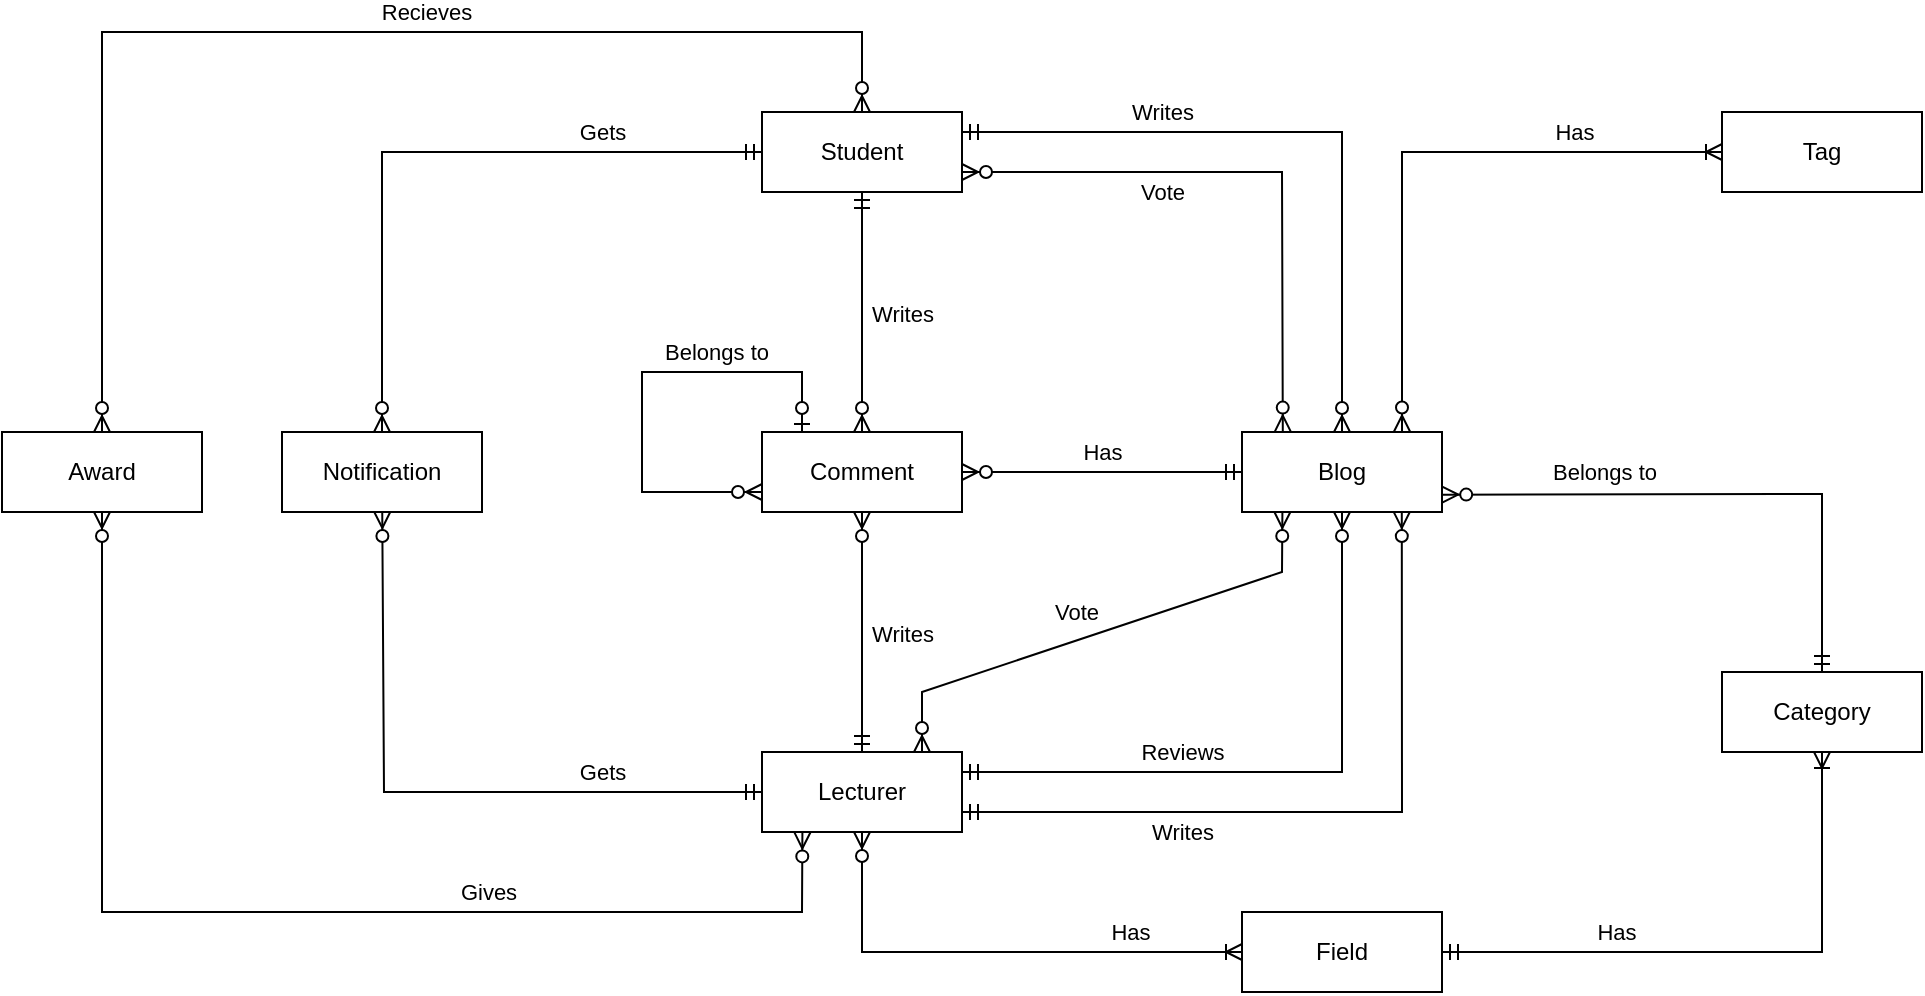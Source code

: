 <mxfile version="14.9.6" type="device"><diagram id="mlcodPoffRYNNn60QxAg" name="Page-1"><mxGraphModel dx="1410" dy="838" grid="1" gridSize="10" guides="1" tooltips="1" connect="1" arrows="1" fold="1" page="1" pageScale="1" pageWidth="850" pageHeight="1100" math="0" shadow="0"><root><mxCell id="0"/><mxCell id="1" parent="0"/><mxCell id="1gAU3RkKpFoH8oOaX0I1-1" value="Student" style="whiteSpace=wrap;html=1;align=center;" parent="1" vertex="1"><mxGeometry x="600" y="280" width="100" height="40" as="geometry"/></mxCell><mxCell id="1gAU3RkKpFoH8oOaX0I1-11" value="Lecturer" style="whiteSpace=wrap;html=1;align=center;" parent="1" vertex="1"><mxGeometry x="600" y="600" width="100" height="40" as="geometry"/></mxCell><mxCell id="1gAU3RkKpFoH8oOaX0I1-14" value="Field" style="whiteSpace=wrap;html=1;align=center;" parent="1" vertex="1"><mxGeometry x="840" y="680" width="100" height="40" as="geometry"/></mxCell><mxCell id="1gAU3RkKpFoH8oOaX0I1-15" value="Category" style="whiteSpace=wrap;html=1;align=center;" parent="1" vertex="1"><mxGeometry x="1080" y="560" width="100" height="40" as="geometry"/></mxCell><mxCell id="1gAU3RkKpFoH8oOaX0I1-16" value="Comment" style="whiteSpace=wrap;html=1;align=center;" parent="1" vertex="1"><mxGeometry x="600" y="440" width="100" height="40" as="geometry"/></mxCell><mxCell id="1gAU3RkKpFoH8oOaX0I1-19" value="Notification" style="whiteSpace=wrap;html=1;align=center;" parent="1" vertex="1"><mxGeometry x="360" y="440" width="100" height="40" as="geometry"/></mxCell><mxCell id="1gAU3RkKpFoH8oOaX0I1-20" value="Blog" style="whiteSpace=wrap;html=1;align=center;" parent="1" vertex="1"><mxGeometry x="840" y="440" width="100" height="40" as="geometry"/></mxCell><mxCell id="1gAU3RkKpFoH8oOaX0I1-21" value="Tag" style="whiteSpace=wrap;html=1;align=center;" parent="1" vertex="1"><mxGeometry x="1080" y="280" width="100" height="40" as="geometry"/></mxCell><mxCell id="1gAU3RkKpFoH8oOaX0I1-24" value="" style="endArrow=ERzeroToMany;html=1;rounded=0;startArrow=ERmandOne;startFill=0;endFill=1;entryX=0.5;entryY=0;entryDx=0;entryDy=0;exitX=1;exitY=0.25;exitDx=0;exitDy=0;" parent="1" source="1gAU3RkKpFoH8oOaX0I1-1" target="1gAU3RkKpFoH8oOaX0I1-20" edge="1"><mxGeometry relative="1" as="geometry"><mxPoint x="770" y="540" as="sourcePoint"/><mxPoint x="930" y="540" as="targetPoint"/><Array as="points"><mxPoint x="890" y="290"/></Array></mxGeometry></mxCell><mxCell id="1gAU3RkKpFoH8oOaX0I1-35" value="Writes" style="edgeLabel;html=1;align=center;verticalAlign=middle;resizable=0;points=[];" parent="1gAU3RkKpFoH8oOaX0I1-24" vertex="1" connectable="0"><mxGeometry x="-0.24" y="2" relative="1" as="geometry"><mxPoint x="-29" y="-8" as="offset"/></mxGeometry></mxCell><mxCell id="1gAU3RkKpFoH8oOaX0I1-25" value="" style="endArrow=ERzeroToMany;html=1;rounded=0;startArrow=ERmandOne;startFill=0;endFill=1;exitX=1;exitY=0.75;exitDx=0;exitDy=0;entryX=0.799;entryY=1.001;entryDx=0;entryDy=0;entryPerimeter=0;" parent="1" source="1gAU3RkKpFoH8oOaX0I1-11" target="1gAU3RkKpFoH8oOaX0I1-20" edge="1"><mxGeometry relative="1" as="geometry"><mxPoint x="770" y="540" as="sourcePoint"/><mxPoint x="870" y="490" as="targetPoint"/><Array as="points"><mxPoint x="920" y="630"/></Array></mxGeometry></mxCell><mxCell id="1gAU3RkKpFoH8oOaX0I1-38" value="Writes" style="edgeLabel;html=1;align=center;verticalAlign=middle;resizable=0;points=[];" parent="1gAU3RkKpFoH8oOaX0I1-25" vertex="1" connectable="0"><mxGeometry x="0.097" y="-3" relative="1" as="geometry"><mxPoint x="-93" y="7" as="offset"/></mxGeometry></mxCell><mxCell id="1gAU3RkKpFoH8oOaX0I1-26" value="" style="endArrow=ERoneToMany;html=1;rounded=0;startArrow=ERzeroToMany;startFill=1;endFill=0;" parent="1" source="1gAU3RkKpFoH8oOaX0I1-11" target="1gAU3RkKpFoH8oOaX0I1-14" edge="1"><mxGeometry relative="1" as="geometry"><mxPoint x="710" y="570" as="sourcePoint"/><mxPoint x="870" y="570" as="targetPoint"/><Array as="points"><mxPoint x="650" y="700"/></Array></mxGeometry></mxCell><mxCell id="1gAU3RkKpFoH8oOaX0I1-45" value="Has" style="edgeLabel;html=1;align=center;verticalAlign=middle;resizable=0;points=[];" parent="1gAU3RkKpFoH8oOaX0I1-26" vertex="1" connectable="0"><mxGeometry x="0.042" relative="1" as="geometry"><mxPoint x="63" y="-10" as="offset"/></mxGeometry></mxCell><mxCell id="1gAU3RkKpFoH8oOaX0I1-27" value="" style="endArrow=ERmandOne;html=1;rounded=0;startArrow=ERoneToMany;startFill=0;endFill=0;" parent="1" source="1gAU3RkKpFoH8oOaX0I1-15" target="1gAU3RkKpFoH8oOaX0I1-14" edge="1"><mxGeometry relative="1" as="geometry"><mxPoint x="710" y="570" as="sourcePoint"/><mxPoint x="870" y="570" as="targetPoint"/><Array as="points"><mxPoint x="1130" y="700"/></Array></mxGeometry></mxCell><mxCell id="1gAU3RkKpFoH8oOaX0I1-46" value="Has" style="edgeLabel;html=1;align=center;verticalAlign=middle;resizable=0;points=[];" parent="1gAU3RkKpFoH8oOaX0I1-27" vertex="1" connectable="0"><mxGeometry x="0.099" y="-1" relative="1" as="geometry"><mxPoint x="-44" y="-9" as="offset"/></mxGeometry></mxCell><mxCell id="1gAU3RkKpFoH8oOaX0I1-28" value="" style="endArrow=ERmandOne;html=1;rounded=0;exitX=1.001;exitY=0.783;exitDx=0;exitDy=0;exitPerimeter=0;startArrow=ERzeroToMany;startFill=1;endFill=0;" parent="1" source="1gAU3RkKpFoH8oOaX0I1-20" target="1gAU3RkKpFoH8oOaX0I1-15" edge="1"><mxGeometry relative="1" as="geometry"><mxPoint x="710" y="570" as="sourcePoint"/><mxPoint x="870" y="570" as="targetPoint"/><Array as="points"><mxPoint x="1130" y="471"/></Array></mxGeometry></mxCell><mxCell id="1gAU3RkKpFoH8oOaX0I1-47" value="Belongs to" style="edgeLabel;html=1;align=center;verticalAlign=middle;resizable=0;points=[];" parent="1gAU3RkKpFoH8oOaX0I1-28" vertex="1" connectable="0"><mxGeometry x="-0.057" y="-1" relative="1" as="geometry"><mxPoint x="-51" y="-12" as="offset"/></mxGeometry></mxCell><mxCell id="1gAU3RkKpFoH8oOaX0I1-29" value="" style="endArrow=ERoneToMany;html=1;rounded=0;startArrow=ERzeroToMany;startFill=1;endFill=0;exitX=0.8;exitY=-0.006;exitDx=0;exitDy=0;exitPerimeter=0;" parent="1" source="1gAU3RkKpFoH8oOaX0I1-20" target="1gAU3RkKpFoH8oOaX0I1-21" edge="1"><mxGeometry relative="1" as="geometry"><mxPoint x="920" y="439" as="sourcePoint"/><mxPoint x="870" y="570" as="targetPoint"/><Array as="points"><mxPoint x="920" y="300"/><mxPoint x="930" y="300"/></Array></mxGeometry></mxCell><mxCell id="1gAU3RkKpFoH8oOaX0I1-48" value="Has" style="edgeLabel;html=1;align=center;verticalAlign=middle;resizable=0;points=[];" parent="1gAU3RkKpFoH8oOaX0I1-29" vertex="1" connectable="0"><mxGeometry x="0.229" relative="1" as="geometry"><mxPoint x="42" y="-10" as="offset"/></mxGeometry></mxCell><mxCell id="1gAU3RkKpFoH8oOaX0I1-30" value="" style="endArrow=ERmandOne;html=1;rounded=0;endFill=0;startArrow=ERzeroToMany;startFill=1;" parent="1" source="1gAU3RkKpFoH8oOaX0I1-19" target="1gAU3RkKpFoH8oOaX0I1-1" edge="1"><mxGeometry relative="1" as="geometry"><mxPoint x="940" y="490" as="sourcePoint"/><mxPoint x="1100" y="490" as="targetPoint"/><Array as="points"><mxPoint x="410" y="300"/></Array></mxGeometry></mxCell><mxCell id="1gAU3RkKpFoH8oOaX0I1-42" value="Gets" style="edgeLabel;html=1;align=center;verticalAlign=middle;resizable=0;points=[];" parent="1gAU3RkKpFoH8oOaX0I1-30" vertex="1" connectable="0"><mxGeometry x="0.702" y="-1" relative="1" as="geometry"><mxPoint x="-31" y="-11" as="offset"/></mxGeometry></mxCell><mxCell id="1gAU3RkKpFoH8oOaX0I1-31" value="" style="endArrow=ERmandOne;html=1;rounded=0;startArrow=ERzeroToMany;startFill=1;endFill=0;" parent="1" source="1gAU3RkKpFoH8oOaX0I1-19" target="1gAU3RkKpFoH8oOaX0I1-11" edge="1"><mxGeometry relative="1" as="geometry"><mxPoint x="940" y="490" as="sourcePoint"/><mxPoint x="1100" y="490" as="targetPoint"/><Array as="points"><mxPoint x="411" y="620"/></Array></mxGeometry></mxCell><mxCell id="1gAU3RkKpFoH8oOaX0I1-43" value="Gets" style="edgeLabel;html=1;align=center;verticalAlign=middle;resizable=0;points=[];" parent="1gAU3RkKpFoH8oOaX0I1-31" vertex="1" connectable="0"><mxGeometry x="0.002" y="2" relative="1" as="geometry"><mxPoint x="84" y="-8" as="offset"/></mxGeometry></mxCell><mxCell id="1gAU3RkKpFoH8oOaX0I1-32" value="" style="endArrow=ERmandOne;html=1;rounded=0;startArrow=ERzeroToMany;startFill=1;endFill=0;" parent="1" source="1gAU3RkKpFoH8oOaX0I1-16" target="1gAU3RkKpFoH8oOaX0I1-20" edge="1"><mxGeometry relative="1" as="geometry"><mxPoint x="940" y="490" as="sourcePoint"/><mxPoint x="1100" y="490" as="targetPoint"/></mxGeometry></mxCell><mxCell id="1gAU3RkKpFoH8oOaX0I1-44" value="Has" style="edgeLabel;html=1;align=center;verticalAlign=middle;resizable=0;points=[];" parent="1gAU3RkKpFoH8oOaX0I1-32" vertex="1" connectable="0"><mxGeometry x="-0.5" relative="1" as="geometry"><mxPoint x="35" y="-10" as="offset"/></mxGeometry></mxCell><mxCell id="1gAU3RkKpFoH8oOaX0I1-33" value="" style="endArrow=ERzeroToMany;html=1;rounded=0;startArrow=ERmandOne;startFill=0;endFill=1;" parent="1" source="1gAU3RkKpFoH8oOaX0I1-1" target="1gAU3RkKpFoH8oOaX0I1-16" edge="1"><mxGeometry relative="1" as="geometry"><mxPoint x="940" y="490" as="sourcePoint"/><mxPoint x="1100" y="490" as="targetPoint"/></mxGeometry></mxCell><mxCell id="1gAU3RkKpFoH8oOaX0I1-36" value="Writes" style="edgeLabel;html=1;align=center;verticalAlign=middle;resizable=0;points=[];" parent="1gAU3RkKpFoH8oOaX0I1-33" vertex="1" connectable="0"><mxGeometry x="-0.342" y="3" relative="1" as="geometry"><mxPoint x="17" y="21" as="offset"/></mxGeometry></mxCell><mxCell id="1gAU3RkKpFoH8oOaX0I1-34" value="" style="endArrow=ERmandOne;html=1;rounded=0;startArrow=ERzeroToMany;startFill=1;endFill=0;" parent="1" source="1gAU3RkKpFoH8oOaX0I1-16" target="1gAU3RkKpFoH8oOaX0I1-11" edge="1"><mxGeometry relative="1" as="geometry"><mxPoint x="940" y="490" as="sourcePoint"/><mxPoint x="1100" y="490" as="targetPoint"/></mxGeometry></mxCell><mxCell id="1gAU3RkKpFoH8oOaX0I1-39" value="Writes" style="edgeLabel;html=1;align=center;verticalAlign=middle;resizable=0;points=[];" parent="1gAU3RkKpFoH8oOaX0I1-34" vertex="1" connectable="0"><mxGeometry x="-0.411" y="-2" relative="1" as="geometry"><mxPoint x="22" y="25" as="offset"/></mxGeometry></mxCell><mxCell id="1gAU3RkKpFoH8oOaX0I1-40" value="" style="endArrow=ERzeroToMany;html=1;rounded=0;startArrow=ERzeroToOne;startFill=1;endFill=1;exitX=0.2;exitY=0;exitDx=0;exitDy=0;exitPerimeter=0;entryX=0;entryY=0.75;entryDx=0;entryDy=0;" parent="1" source="1gAU3RkKpFoH8oOaX0I1-16" target="1gAU3RkKpFoH8oOaX0I1-16" edge="1"><mxGeometry relative="1" as="geometry"><mxPoint x="610" y="440" as="sourcePoint"/><mxPoint x="600" y="380" as="targetPoint"/><Array as="points"><mxPoint x="620" y="410"/><mxPoint x="540" y="410"/><mxPoint x="540" y="460"/><mxPoint x="540" y="470"/></Array></mxGeometry></mxCell><mxCell id="1gAU3RkKpFoH8oOaX0I1-41" value="Belongs to" style="edgeLabel;html=1;align=center;verticalAlign=middle;resizable=0;points=[];" parent="1gAU3RkKpFoH8oOaX0I1-40" vertex="1" connectable="0"><mxGeometry x="-0.326" relative="1" as="geometry"><mxPoint x="4" y="-10" as="offset"/></mxGeometry></mxCell><mxCell id="1gAU3RkKpFoH8oOaX0I1-49" value="" style="endArrow=ERzeroToMany;html=1;rounded=0;exitX=1;exitY=0.25;exitDx=0;exitDy=0;startArrow=ERmandOne;startFill=0;endFill=1;entryX=0.5;entryY=1;entryDx=0;entryDy=0;" parent="1" source="1gAU3RkKpFoH8oOaX0I1-11" target="1gAU3RkKpFoH8oOaX0I1-20" edge="1"><mxGeometry relative="1" as="geometry"><mxPoint x="780" y="520" as="sourcePoint"/><mxPoint x="850" y="480" as="targetPoint"/><Array as="points"><mxPoint x="740" y="610"/><mxPoint x="890" y="610"/><mxPoint x="890" y="520"/></Array></mxGeometry></mxCell><mxCell id="1gAU3RkKpFoH8oOaX0I1-50" value="Reviews" style="edgeLabel;html=1;align=center;verticalAlign=middle;resizable=0;points=[];" parent="1gAU3RkKpFoH8oOaX0I1-49" vertex="1" connectable="0"><mxGeometry x="0.13" y="-2" relative="1" as="geometry"><mxPoint x="-71" y="-12" as="offset"/></mxGeometry></mxCell><mxCell id="1gAU3RkKpFoH8oOaX0I1-52" value="" style="endArrow=ERzeroToMany;html=1;rounded=0;exitX=1;exitY=0.75;exitDx=0;exitDy=0;entryX=0.204;entryY=-0.005;entryDx=0;entryDy=0;entryPerimeter=0;startArrow=ERzeroToMany;startFill=1;endFill=1;" parent="1" source="1gAU3RkKpFoH8oOaX0I1-1" target="1gAU3RkKpFoH8oOaX0I1-20" edge="1"><mxGeometry relative="1" as="geometry"><mxPoint x="730" y="390" as="sourcePoint"/><mxPoint x="890" y="390" as="targetPoint"/><Array as="points"><mxPoint x="860" y="310"/></Array></mxGeometry></mxCell><mxCell id="1gAU3RkKpFoH8oOaX0I1-53" value="Vote" style="edgeLabel;html=1;align=center;verticalAlign=middle;resizable=0;points=[];" parent="1gAU3RkKpFoH8oOaX0I1-52" vertex="1" connectable="0"><mxGeometry x="-0.326" relative="1" as="geometry"><mxPoint x="2" y="10" as="offset"/></mxGeometry></mxCell><mxCell id="1gAU3RkKpFoH8oOaX0I1-54" value="" style="endArrow=ERzeroToMany;html=1;rounded=0;startArrow=ERzeroToMany;startFill=1;endFill=1;exitX=0.202;exitY=1;exitDx=0;exitDy=0;exitPerimeter=0;" parent="1" source="1gAU3RkKpFoH8oOaX0I1-20" edge="1"><mxGeometry relative="1" as="geometry"><mxPoint x="670.0" y="450" as="sourcePoint"/><mxPoint x="680" y="600" as="targetPoint"/><Array as="points"><mxPoint x="860" y="510"/><mxPoint x="680" y="570"/></Array></mxGeometry></mxCell><mxCell id="1gAU3RkKpFoH8oOaX0I1-55" value="Vote" style="edgeLabel;html=1;align=center;verticalAlign=middle;resizable=0;points=[];" parent="1gAU3RkKpFoH8oOaX0I1-54" vertex="1" connectable="0"><mxGeometry x="-0.326" relative="1" as="geometry"><mxPoint x="-52" y="3" as="offset"/></mxGeometry></mxCell><mxCell id="CsECCzUe9dhN58skx4ch-1" value="Award" style="whiteSpace=wrap;html=1;align=center;" vertex="1" parent="1"><mxGeometry x="220" y="440" width="100" height="40" as="geometry"/></mxCell><mxCell id="CsECCzUe9dhN58skx4ch-2" value="" style="endArrow=ERzeroToMany;html=1;rounded=0;startArrow=ERzeroToMany;startFill=1;endFill=1;" edge="1" parent="1" source="CsECCzUe9dhN58skx4ch-1" target="1gAU3RkKpFoH8oOaX0I1-1"><mxGeometry relative="1" as="geometry"><mxPoint x="440" y="350" as="sourcePoint"/><mxPoint x="600" y="350" as="targetPoint"/><Array as="points"><mxPoint x="270" y="240"/><mxPoint x="650" y="240"/></Array></mxGeometry></mxCell><mxCell id="CsECCzUe9dhN58skx4ch-3" value="Recieves" style="edgeLabel;html=1;align=center;verticalAlign=middle;resizable=0;points=[];" vertex="1" connectable="0" parent="CsECCzUe9dhN58skx4ch-2"><mxGeometry x="0.312" y="-1" relative="1" as="geometry"><mxPoint x="-45" y="-11" as="offset"/></mxGeometry></mxCell><mxCell id="CsECCzUe9dhN58skx4ch-4" value="" style="endArrow=ERzeroToMany;html=1;rounded=0;entryX=0.202;entryY=1.005;entryDx=0;entryDy=0;entryPerimeter=0;startArrow=ERzeroToMany;startFill=1;endFill=1;" edge="1" parent="1" source="CsECCzUe9dhN58skx4ch-1" target="1gAU3RkKpFoH8oOaX0I1-11"><mxGeometry relative="1" as="geometry"><mxPoint x="410" y="670" as="sourcePoint"/><mxPoint x="570" y="670" as="targetPoint"/><Array as="points"><mxPoint x="270" y="680"/><mxPoint x="620" y="680"/></Array></mxGeometry></mxCell><mxCell id="CsECCzUe9dhN58skx4ch-5" value="Gives" style="edgeLabel;html=1;align=center;verticalAlign=middle;resizable=0;points=[];" vertex="1" connectable="0" parent="CsECCzUe9dhN58skx4ch-4"><mxGeometry x="-0.046" relative="1" as="geometry"><mxPoint x="111" y="-10" as="offset"/></mxGeometry></mxCell></root></mxGraphModel></diagram></mxfile>